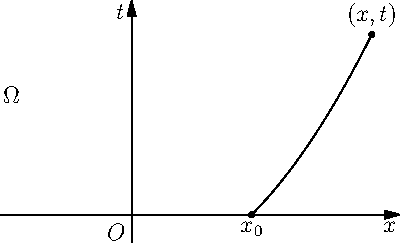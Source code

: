 import graph;
size(200,0);

xaxis("$x$", Arrow);
yaxis("$t$", Arrow);

labelx("$O$", 0, SW);

real f(real x)
{
   return -0.25 + x*x;
}

real x1 = 0.5;
real x2 = 1;

pair p1 = (x1, f(x1));
pair p2 = (x2, f(x2));
draw(graph(f,x1,x2));
dot(p1);
dot(p2);

label("$x_0$", p1, S);
label("$(x,t)$", p2, N);
label("$\Omega$", (-0.5,0.5));
